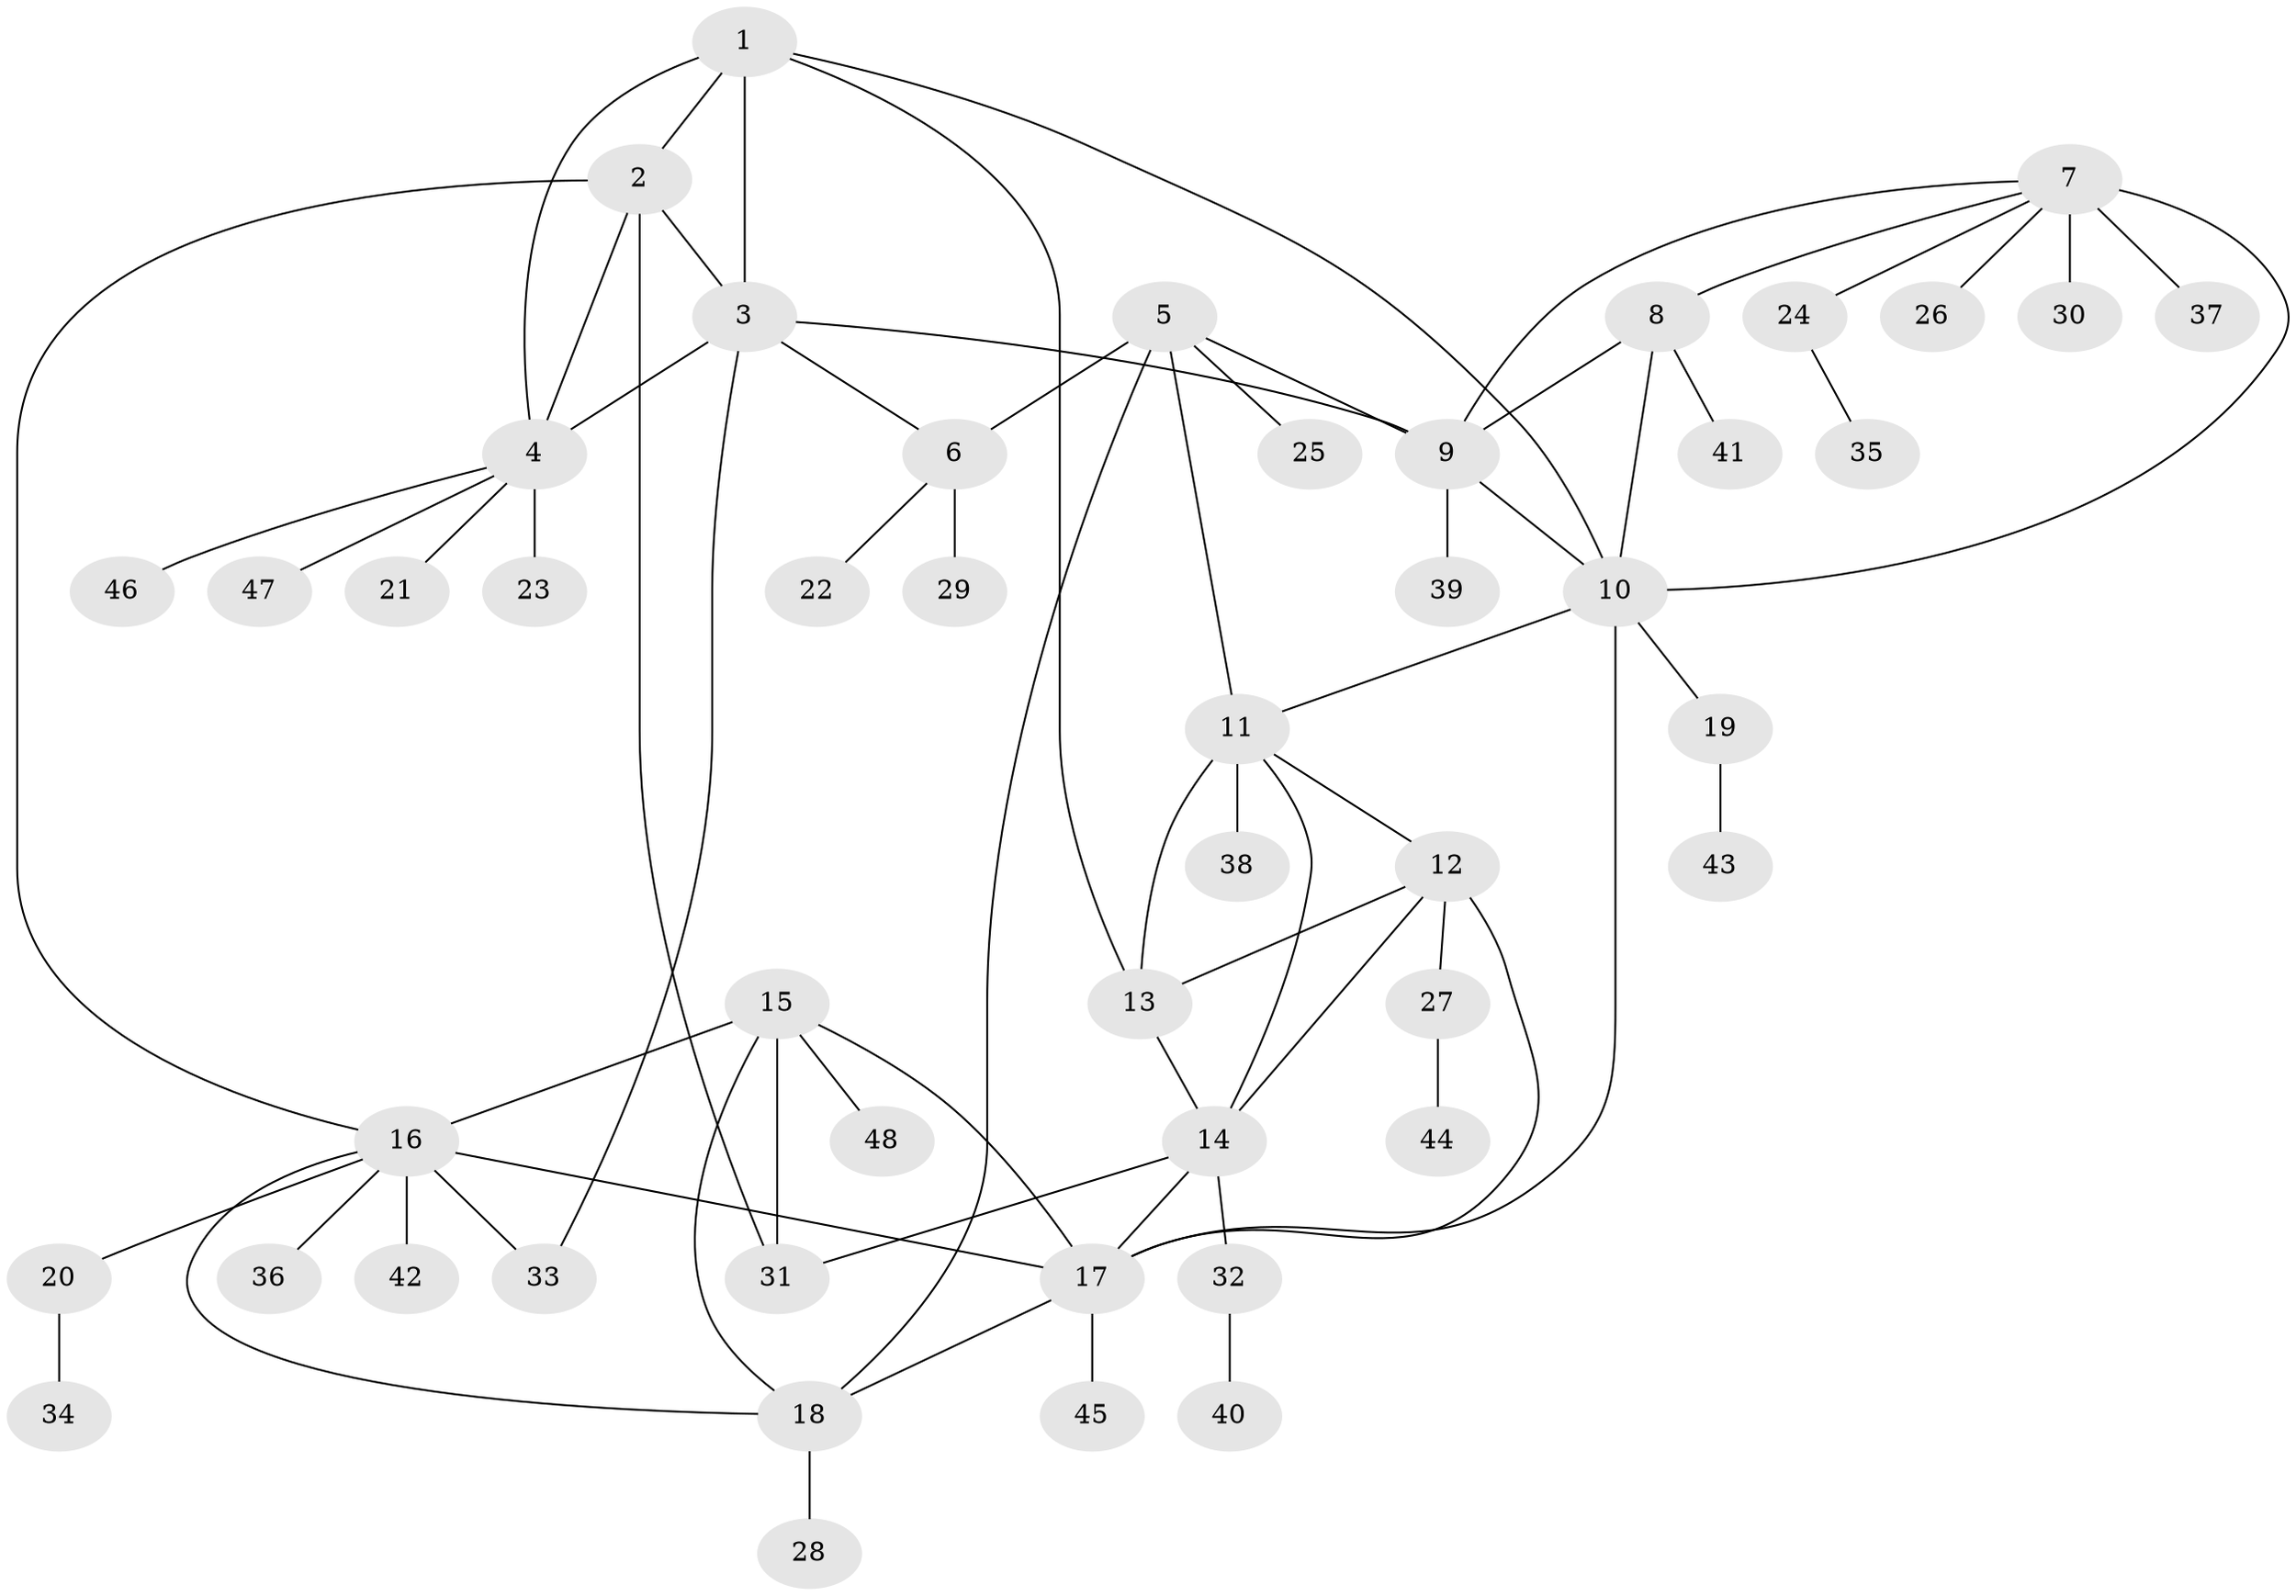 // original degree distribution, {6: 0.05434782608695652, 4: 0.03260869565217391, 10: 0.03260869565217391, 5: 0.043478260869565216, 8: 0.043478260869565216, 7: 0.010869565217391304, 3: 0.07608695652173914, 2: 0.18478260869565216, 1: 0.5217391304347826}
// Generated by graph-tools (version 1.1) at 2025/37/03/09/25 02:37:30]
// undirected, 48 vertices, 70 edges
graph export_dot {
graph [start="1"]
  node [color=gray90,style=filled];
  1;
  2;
  3;
  4;
  5;
  6;
  7;
  8;
  9;
  10;
  11;
  12;
  13;
  14;
  15;
  16;
  17;
  18;
  19;
  20;
  21;
  22;
  23;
  24;
  25;
  26;
  27;
  28;
  29;
  30;
  31;
  32;
  33;
  34;
  35;
  36;
  37;
  38;
  39;
  40;
  41;
  42;
  43;
  44;
  45;
  46;
  47;
  48;
  1 -- 2 [weight=1.0];
  1 -- 3 [weight=1.0];
  1 -- 4 [weight=1.0];
  1 -- 10 [weight=1.0];
  1 -- 13 [weight=1.0];
  2 -- 3 [weight=1.0];
  2 -- 4 [weight=1.0];
  2 -- 16 [weight=1.0];
  2 -- 31 [weight=1.0];
  3 -- 4 [weight=3.0];
  3 -- 6 [weight=1.0];
  3 -- 9 [weight=1.0];
  3 -- 33 [weight=1.0];
  4 -- 21 [weight=1.0];
  4 -- 23 [weight=1.0];
  4 -- 46 [weight=1.0];
  4 -- 47 [weight=1.0];
  5 -- 6 [weight=4.0];
  5 -- 9 [weight=1.0];
  5 -- 11 [weight=1.0];
  5 -- 18 [weight=1.0];
  5 -- 25 [weight=1.0];
  6 -- 22 [weight=1.0];
  6 -- 29 [weight=1.0];
  7 -- 8 [weight=1.0];
  7 -- 9 [weight=1.0];
  7 -- 10 [weight=1.0];
  7 -- 24 [weight=1.0];
  7 -- 26 [weight=1.0];
  7 -- 30 [weight=3.0];
  7 -- 37 [weight=1.0];
  8 -- 9 [weight=1.0];
  8 -- 10 [weight=1.0];
  8 -- 41 [weight=1.0];
  9 -- 10 [weight=1.0];
  9 -- 39 [weight=1.0];
  10 -- 11 [weight=1.0];
  10 -- 17 [weight=1.0];
  10 -- 19 [weight=1.0];
  11 -- 12 [weight=1.0];
  11 -- 13 [weight=1.0];
  11 -- 14 [weight=1.0];
  11 -- 38 [weight=2.0];
  12 -- 13 [weight=1.0];
  12 -- 14 [weight=1.0];
  12 -- 17 [weight=1.0];
  12 -- 27 [weight=1.0];
  13 -- 14 [weight=1.0];
  14 -- 17 [weight=1.0];
  14 -- 31 [weight=1.0];
  14 -- 32 [weight=1.0];
  15 -- 16 [weight=1.0];
  15 -- 17 [weight=1.0];
  15 -- 18 [weight=1.0];
  15 -- 31 [weight=1.0];
  15 -- 48 [weight=1.0];
  16 -- 17 [weight=1.0];
  16 -- 18 [weight=1.0];
  16 -- 20 [weight=1.0];
  16 -- 33 [weight=2.0];
  16 -- 36 [weight=1.0];
  16 -- 42 [weight=1.0];
  17 -- 18 [weight=1.0];
  17 -- 45 [weight=1.0];
  18 -- 28 [weight=1.0];
  19 -- 43 [weight=1.0];
  20 -- 34 [weight=1.0];
  24 -- 35 [weight=1.0];
  27 -- 44 [weight=1.0];
  32 -- 40 [weight=1.0];
}
